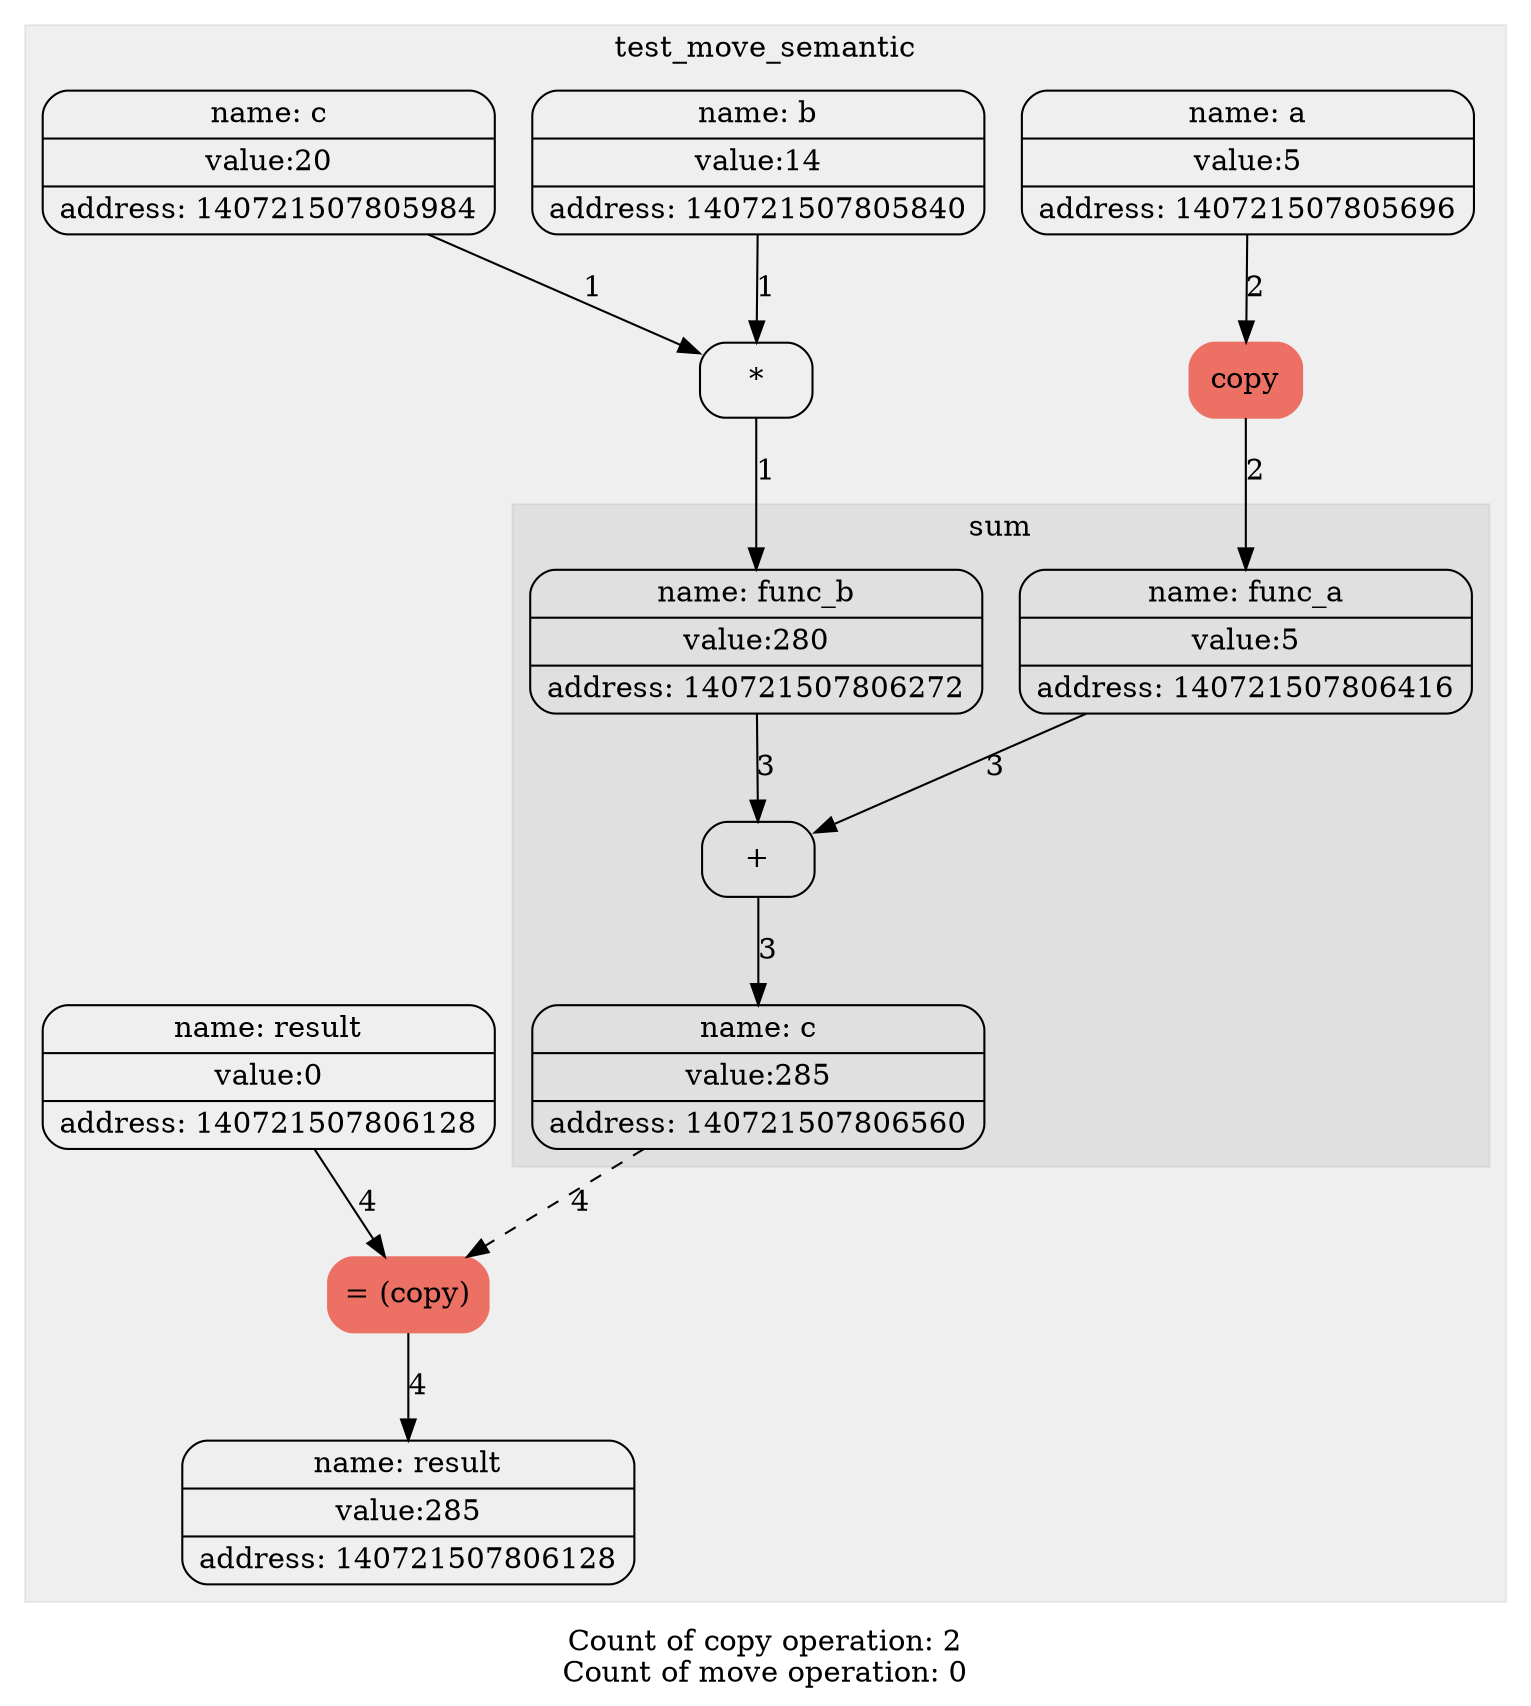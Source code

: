 digraph G{
trankdir=HR;
node[shape=Mrecord];

subgraph "cluster_0" {
label = test_move_semantic;
style = filled
color = "#00000010";
1[label="{ {name: tmp0} | {value:5} | {address: 140721507805696}} " color=""style=""fontcolor=""];
1[label="{ {name: a} | {value:5} | {address: 140721507805696}} " color=""style=""fontcolor=""];
2[label="{ {name: tmp1} | {value:14} | {address: 140721507805840}} " color=""style=""fontcolor=""];
2[label="{ {name: b} | {value:14} | {address: 140721507805840}} " color=""style=""fontcolor=""];
3[label="{ {name: tmp2} | {value:20} | {address: 140721507805984}} " color=""style=""fontcolor=""];
3[label="{ {name: c} | {value:20} | {address: 140721507805984}} " color=""style=""fontcolor=""];
4[label="{ {name: tmp3} | {value:0} | {address: 140721507806128}} " color=""style=""fontcolor=""];
4[label="{ {name: result} | {value:0} | {address: 140721507806128}} " color=""style=""fontcolor=""];
5[label = "*" color = "" style = "" fontcolor = "" ];
edge[style = "" color = ""label = "1"fontcolor = ""]2->5;
edge[style = "" color = ""label = "1"fontcolor = ""]3->5;
6[label="{ {name: tmp4} | {value:280} | {address: 140721507806272}} " color=""style=""fontcolor=""];
edge[style = "" color = ""label = "1"fontcolor = ""]5->6;
7[label = "copy" color = "#EC7063" style = "filled" fontcolor = "" ];
edge[style = "" color = ""label = "2"fontcolor = ""]1->7;
8[label="{ {name: tmp5} | {value:5} | {address: 140721507806416}} " color=""style=""fontcolor=""];
edge[style = "" color = ""label = "2"fontcolor = ""]7->8;
subgraph "cluster_1" {
label = sum;
style = filled
color = "#00000010";
8[label="{ {name: func_a} | {value:5} | {address: 140721507806416}} " color=""style=""fontcolor=""];
6[label="{ {name: func_b} | {value:280} | {address: 140721507806272}} " color=""style=""fontcolor=""];
9[label = "+" color = "" style = "" fontcolor = "" ];
edge[style = "" color = ""label = "3"fontcolor = ""]8->9;
edge[style = "" color = ""label = "3"fontcolor = ""]6->9;
10[label="{ {name: tmp6} | {value:285} | {address: 140721507806560}} " color=""style=""fontcolor=""];
edge[style = "" color = ""label = "3"fontcolor = ""]9->10;
10[label="{ {name: c} | {value:285} | {address: 140721507806560}} " color=""style=""fontcolor=""];
}
11[label = "= (copy)" color = "#EC7063" style = "filled" fontcolor = "" ];
edge[style = "" color = ""label = "4"fontcolor = ""]4->11;
edge[style = "dashed" color = ""label = "4"fontcolor = ""]10->11;
12[label="{ {name: result} | {value:285} | {address: 140721507806128}} " color=""style=""fontcolor=""];
edge[style = "" color = ""label = "4"fontcolor = ""]11->12;
}
label="Count of copy operation: 2
Count of move operation: 0"}
